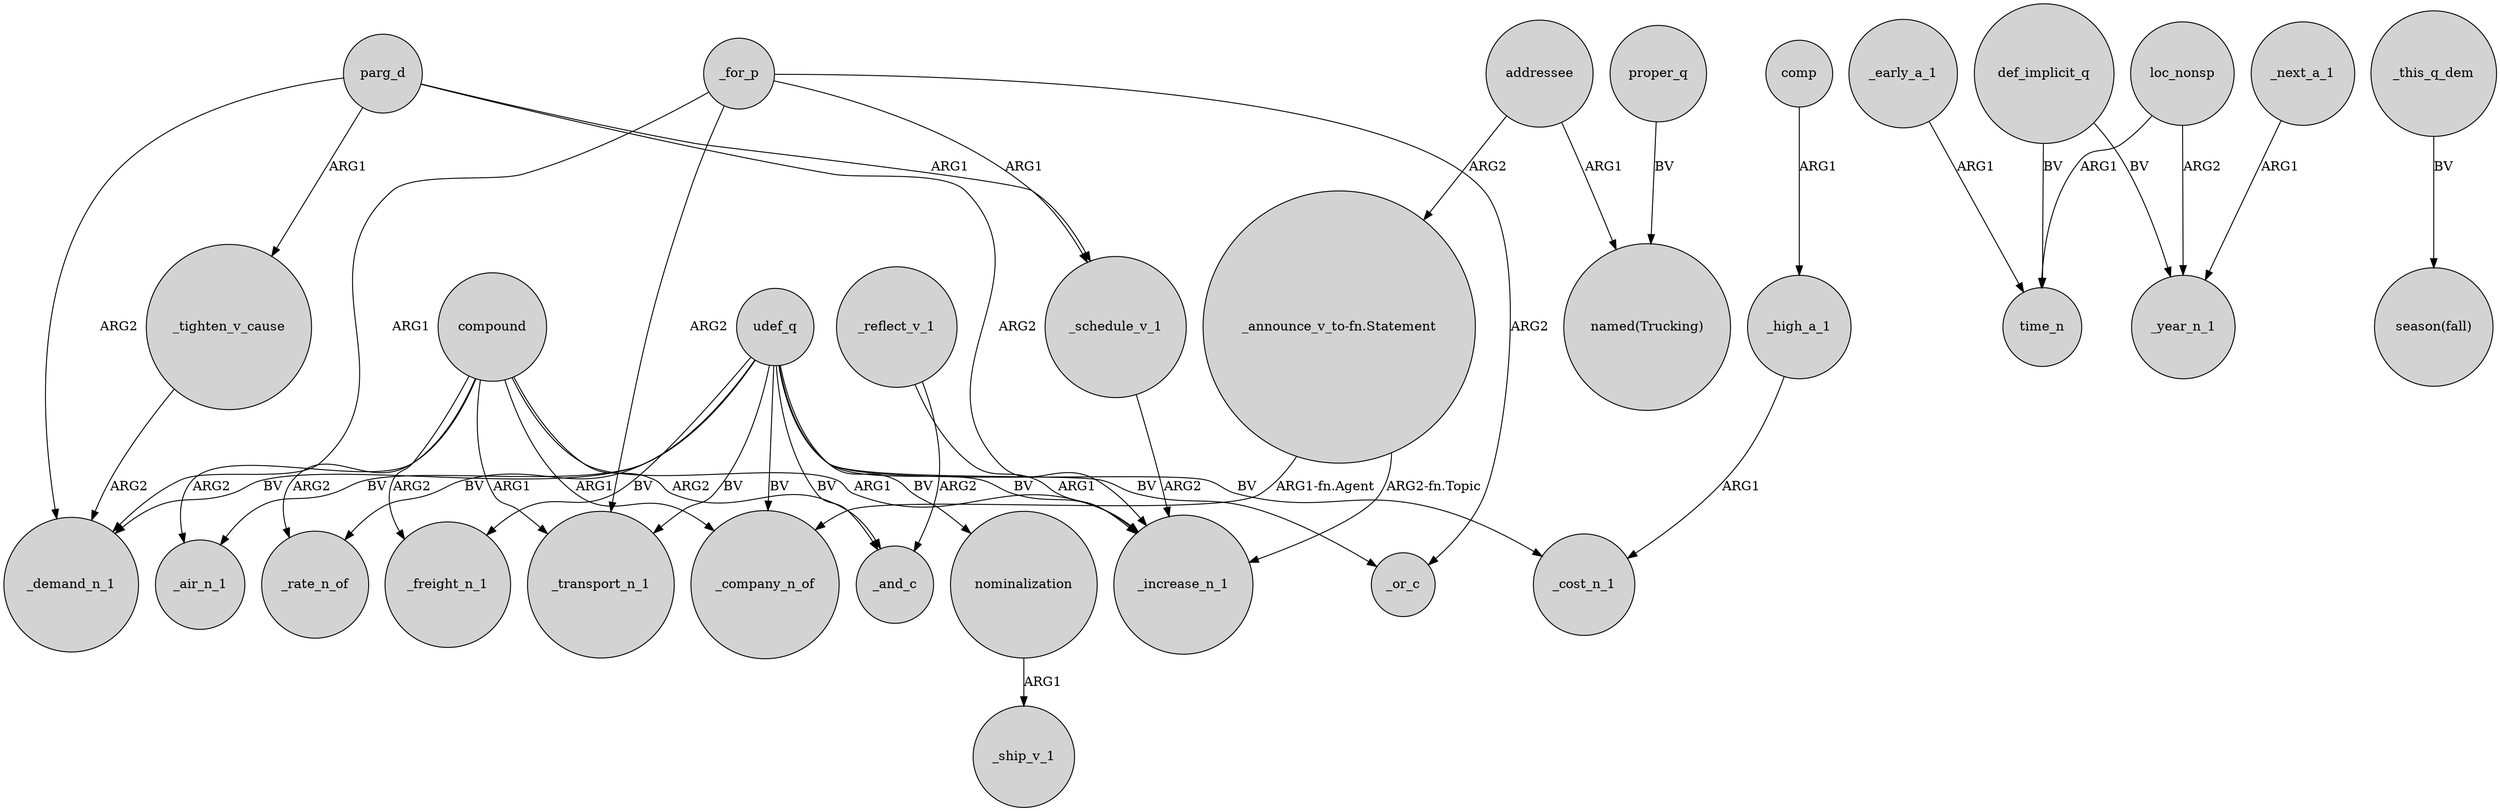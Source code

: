 digraph {
	node [shape=circle style=filled]
	compound -> _freight_n_1 [label=ARG2]
	udef_q -> _air_n_1 [label=BV]
	def_implicit_q -> _year_n_1 [label=BV]
	udef_q -> _transport_n_1 [label=BV]
	_tighten_v_cause -> _demand_n_1 [label=ARG2]
	_high_a_1 -> _cost_n_1 [label=ARG1]
	addressee -> "named(Trucking)" [label=ARG1]
	proper_q -> "named(Trucking)" [label=BV]
	"_announce_v_to-fn.Statement" -> _increase_n_1 [label="ARG2-fn.Topic"]
	_reflect_v_1 -> _and_c [label=ARG2]
	udef_q -> _rate_n_of [label=BV]
	comp -> _high_a_1 [label=ARG1]
	loc_nonsp -> time_n [label=ARG1]
	udef_q -> _or_c [label=BV]
	udef_q -> _cost_n_1 [label=BV]
	compound -> _company_n_of [label=ARG1]
	compound -> _and_c [label=ARG2]
	compound -> _rate_n_of [label=ARG2]
	udef_q -> _freight_n_1 [label=BV]
	_next_a_1 -> _year_n_1 [label=ARG1]
	udef_q -> _increase_n_1 [label=BV]
	udef_q -> _demand_n_1 [label=BV]
	parg_d -> _demand_n_1 [label=ARG2]
	_for_p -> _demand_n_1 [label=ARG1]
	_for_p -> _transport_n_1 [label=ARG2]
	parg_d -> _increase_n_1 [label=ARG2]
	loc_nonsp -> _year_n_1 [label=ARG2]
	addressee -> "_announce_v_to-fn.Statement" [label=ARG2]
	nominalization -> _ship_v_1 [label=ARG1]
	"_announce_v_to-fn.Statement" -> _company_n_of [label="ARG1-fn.Agent"]
	compound -> _transport_n_1 [label=ARG1]
	udef_q -> nominalization [label=BV]
	_for_p -> _schedule_v_1 [label=ARG1]
	compound -> _air_n_1 [label=ARG2]
	_schedule_v_1 -> _increase_n_1 [label=ARG2]
	_early_a_1 -> time_n [label=ARG1]
	compound -> _increase_n_1 [label=ARG1]
	parg_d -> _tighten_v_cause [label=ARG1]
	parg_d -> _schedule_v_1 [label=ARG1]
	udef_q -> _company_n_of [label=BV]
	_this_q_dem -> "season(fall)" [label=BV]
	udef_q -> _and_c [label=BV]
	_reflect_v_1 -> _increase_n_1 [label=ARG1]
	def_implicit_q -> time_n [label=BV]
	_for_p -> _or_c [label=ARG2]
}
